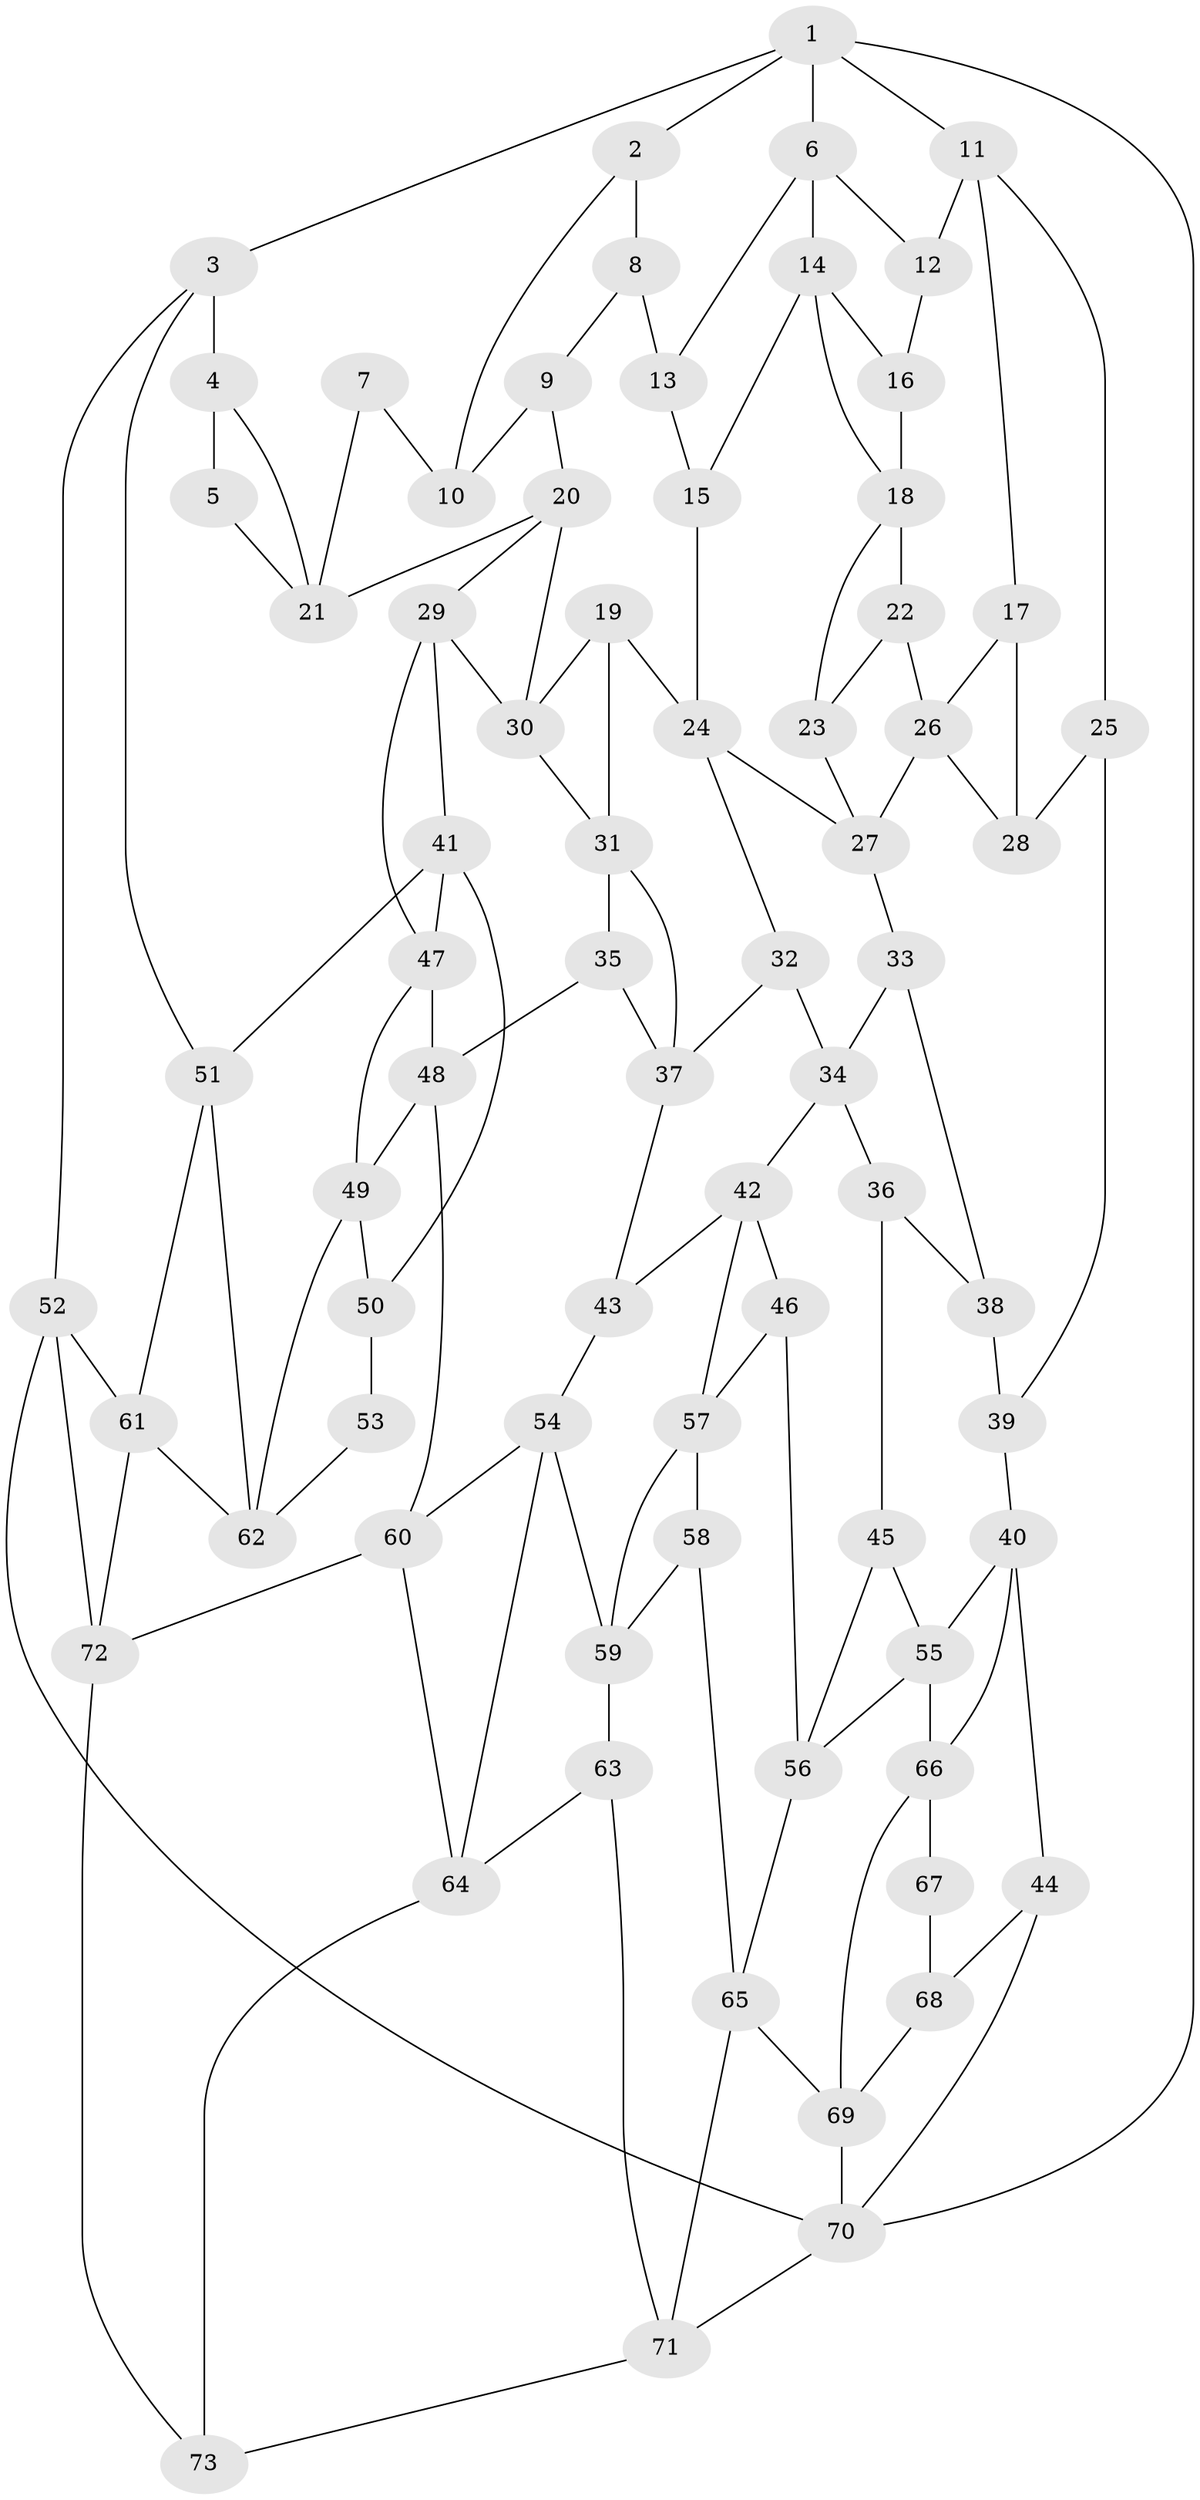 // original degree distribution, {3: 0.02054794520547945, 4: 0.2465753424657534, 6: 0.2465753424657534, 5: 0.4863013698630137}
// Generated by graph-tools (version 1.1) at 2025/03/03/09/25 03:03:22]
// undirected, 73 vertices, 128 edges
graph export_dot {
graph [start="1"]
  node [color=gray90,style=filled];
  1;
  2;
  3;
  4;
  5;
  6;
  7;
  8;
  9;
  10;
  11;
  12;
  13;
  14;
  15;
  16;
  17;
  18;
  19;
  20;
  21;
  22;
  23;
  24;
  25;
  26;
  27;
  28;
  29;
  30;
  31;
  32;
  33;
  34;
  35;
  36;
  37;
  38;
  39;
  40;
  41;
  42;
  43;
  44;
  45;
  46;
  47;
  48;
  49;
  50;
  51;
  52;
  53;
  54;
  55;
  56;
  57;
  58;
  59;
  60;
  61;
  62;
  63;
  64;
  65;
  66;
  67;
  68;
  69;
  70;
  71;
  72;
  73;
  1 -- 2 [weight=1.0];
  1 -- 3 [weight=1.0];
  1 -- 6 [weight=1.0];
  1 -- 11 [weight=1.0];
  1 -- 70 [weight=1.0];
  2 -- 8 [weight=1.0];
  2 -- 10 [weight=1.0];
  3 -- 4 [weight=2.0];
  3 -- 51 [weight=1.0];
  3 -- 52 [weight=1.0];
  4 -- 5 [weight=1.0];
  4 -- 21 [weight=1.0];
  5 -- 21 [weight=2.0];
  6 -- 12 [weight=1.0];
  6 -- 13 [weight=1.0];
  6 -- 14 [weight=1.0];
  7 -- 10 [weight=2.0];
  7 -- 21 [weight=2.0];
  8 -- 9 [weight=1.0];
  8 -- 13 [weight=2.0];
  9 -- 10 [weight=1.0];
  9 -- 20 [weight=1.0];
  11 -- 12 [weight=1.0];
  11 -- 17 [weight=1.0];
  11 -- 25 [weight=1.0];
  12 -- 16 [weight=1.0];
  13 -- 15 [weight=1.0];
  14 -- 15 [weight=1.0];
  14 -- 16 [weight=1.0];
  14 -- 18 [weight=1.0];
  15 -- 24 [weight=1.0];
  16 -- 18 [weight=2.0];
  17 -- 26 [weight=1.0];
  17 -- 28 [weight=1.0];
  18 -- 22 [weight=2.0];
  18 -- 23 [weight=1.0];
  19 -- 24 [weight=1.0];
  19 -- 30 [weight=1.0];
  19 -- 31 [weight=1.0];
  20 -- 21 [weight=1.0];
  20 -- 29 [weight=1.0];
  20 -- 30 [weight=1.0];
  22 -- 23 [weight=1.0];
  22 -- 26 [weight=1.0];
  23 -- 27 [weight=1.0];
  24 -- 27 [weight=1.0];
  24 -- 32 [weight=1.0];
  25 -- 28 [weight=1.0];
  25 -- 39 [weight=1.0];
  26 -- 27 [weight=1.0];
  26 -- 28 [weight=1.0];
  27 -- 33 [weight=1.0];
  29 -- 30 [weight=1.0];
  29 -- 41 [weight=1.0];
  29 -- 47 [weight=1.0];
  30 -- 31 [weight=1.0];
  31 -- 35 [weight=1.0];
  31 -- 37 [weight=1.0];
  32 -- 34 [weight=1.0];
  32 -- 37 [weight=1.0];
  33 -- 34 [weight=1.0];
  33 -- 38 [weight=1.0];
  34 -- 36 [weight=1.0];
  34 -- 42 [weight=1.0];
  35 -- 37 [weight=1.0];
  35 -- 48 [weight=1.0];
  36 -- 38 [weight=1.0];
  36 -- 45 [weight=2.0];
  37 -- 43 [weight=1.0];
  38 -- 39 [weight=2.0];
  39 -- 40 [weight=1.0];
  40 -- 44 [weight=1.0];
  40 -- 55 [weight=1.0];
  40 -- 66 [weight=1.0];
  41 -- 47 [weight=1.0];
  41 -- 50 [weight=1.0];
  41 -- 51 [weight=1.0];
  42 -- 43 [weight=1.0];
  42 -- 46 [weight=1.0];
  42 -- 57 [weight=1.0];
  43 -- 54 [weight=1.0];
  44 -- 68 [weight=1.0];
  44 -- 70 [weight=1.0];
  45 -- 55 [weight=1.0];
  45 -- 56 [weight=1.0];
  46 -- 56 [weight=1.0];
  46 -- 57 [weight=1.0];
  47 -- 48 [weight=1.0];
  47 -- 49 [weight=1.0];
  48 -- 49 [weight=1.0];
  48 -- 60 [weight=1.0];
  49 -- 50 [weight=1.0];
  49 -- 62 [weight=1.0];
  50 -- 53 [weight=2.0];
  51 -- 61 [weight=1.0];
  51 -- 62 [weight=1.0];
  52 -- 61 [weight=1.0];
  52 -- 70 [weight=1.0];
  52 -- 72 [weight=1.0];
  53 -- 62 [weight=1.0];
  54 -- 59 [weight=1.0];
  54 -- 60 [weight=1.0];
  54 -- 64 [weight=1.0];
  55 -- 56 [weight=1.0];
  55 -- 66 [weight=1.0];
  56 -- 65 [weight=1.0];
  57 -- 58 [weight=1.0];
  57 -- 59 [weight=1.0];
  58 -- 59 [weight=1.0];
  58 -- 65 [weight=1.0];
  59 -- 63 [weight=1.0];
  60 -- 64 [weight=1.0];
  60 -- 72 [weight=1.0];
  61 -- 62 [weight=1.0];
  61 -- 72 [weight=1.0];
  63 -- 64 [weight=1.0];
  63 -- 71 [weight=1.0];
  64 -- 73 [weight=1.0];
  65 -- 69 [weight=1.0];
  65 -- 71 [weight=1.0];
  66 -- 67 [weight=1.0];
  66 -- 69 [weight=1.0];
  67 -- 68 [weight=2.0];
  68 -- 69 [weight=1.0];
  69 -- 70 [weight=1.0];
  70 -- 71 [weight=1.0];
  71 -- 73 [weight=1.0];
  72 -- 73 [weight=1.0];
}
